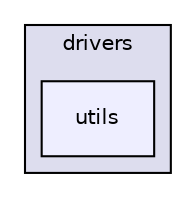 digraph "utils" {
  compound=true
  node [ fontsize="10", fontname="Helvetica"];
  edge [ labelfontsize="10", labelfontname="Helvetica"];
  subgraph clusterdir_3272f9f9556099c0b986cb38fa788482 {
    graph [ bgcolor="#ddddee", pencolor="black", label="drivers" fontname="Helvetica", fontsize="10", URL="dir_3272f9f9556099c0b986cb38fa788482.html"]
  dir_0feb39e2178d5151cc7ba62c15f33f12 [shape=box, label="utils", style="filled", fillcolor="#eeeeff", pencolor="black", URL="dir_0feb39e2178d5151cc7ba62c15f33f12.html"];
  }
}
